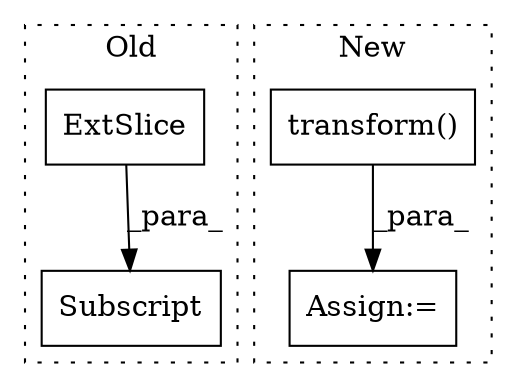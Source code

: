 digraph G {
subgraph cluster0 {
1 [label="ExtSlice" a="85" s="2939" l="5" shape="box"];
3 [label="Subscript" a="63" s="2939,0" l="56,0" shape="box"];
label = "Old";
style="dotted";
}
subgraph cluster1 {
2 [label="transform()" a="75" s="3873,3893" l="15,1" shape="box"];
4 [label="Assign:=" a="68" s="3870" l="3" shape="box"];
label = "New";
style="dotted";
}
1 -> 3 [label="_para_"];
2 -> 4 [label="_para_"];
}